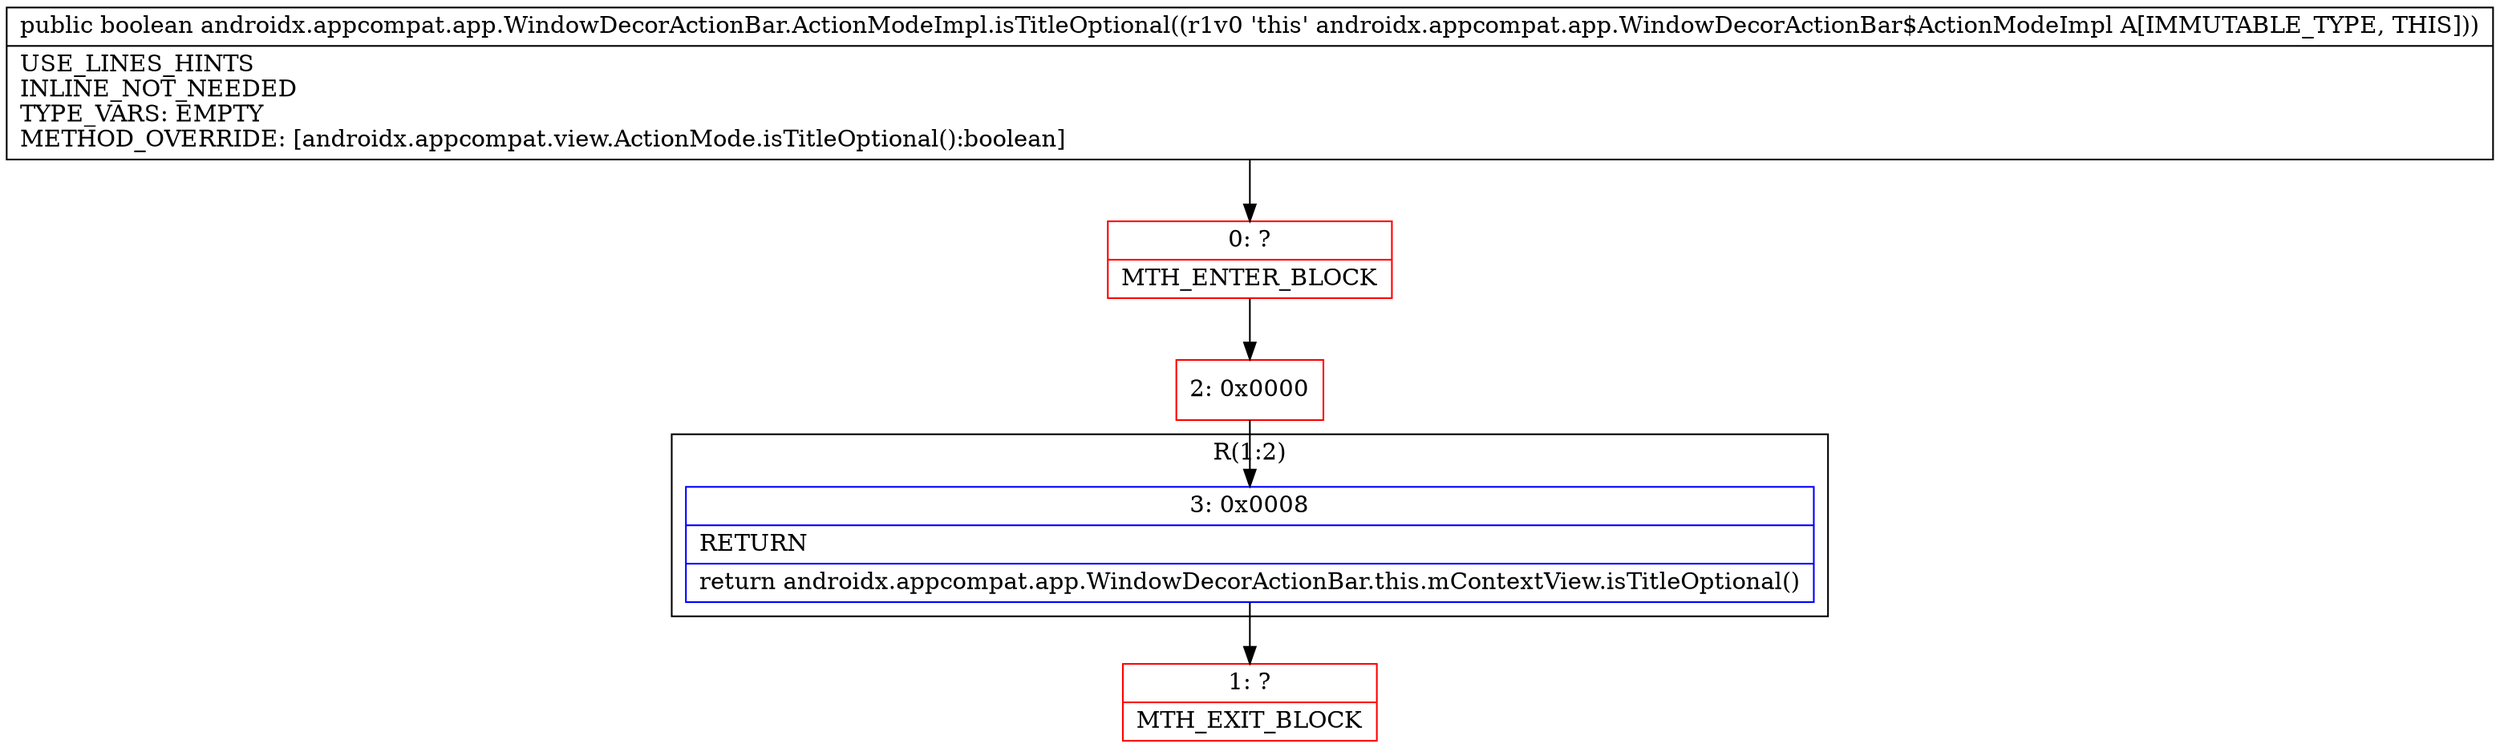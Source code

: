 digraph "CFG forandroidx.appcompat.app.WindowDecorActionBar.ActionModeImpl.isTitleOptional()Z" {
subgraph cluster_Region_318030867 {
label = "R(1:2)";
node [shape=record,color=blue];
Node_3 [shape=record,label="{3\:\ 0x0008|RETURN\l|return androidx.appcompat.app.WindowDecorActionBar.this.mContextView.isTitleOptional()\l}"];
}
Node_0 [shape=record,color=red,label="{0\:\ ?|MTH_ENTER_BLOCK\l}"];
Node_2 [shape=record,color=red,label="{2\:\ 0x0000}"];
Node_1 [shape=record,color=red,label="{1\:\ ?|MTH_EXIT_BLOCK\l}"];
MethodNode[shape=record,label="{public boolean androidx.appcompat.app.WindowDecorActionBar.ActionModeImpl.isTitleOptional((r1v0 'this' androidx.appcompat.app.WindowDecorActionBar$ActionModeImpl A[IMMUTABLE_TYPE, THIS]))  | USE_LINES_HINTS\lINLINE_NOT_NEEDED\lTYPE_VARS: EMPTY\lMETHOD_OVERRIDE: [androidx.appcompat.view.ActionMode.isTitleOptional():boolean]\l}"];
MethodNode -> Node_0;Node_3 -> Node_1;
Node_0 -> Node_2;
Node_2 -> Node_3;
}

